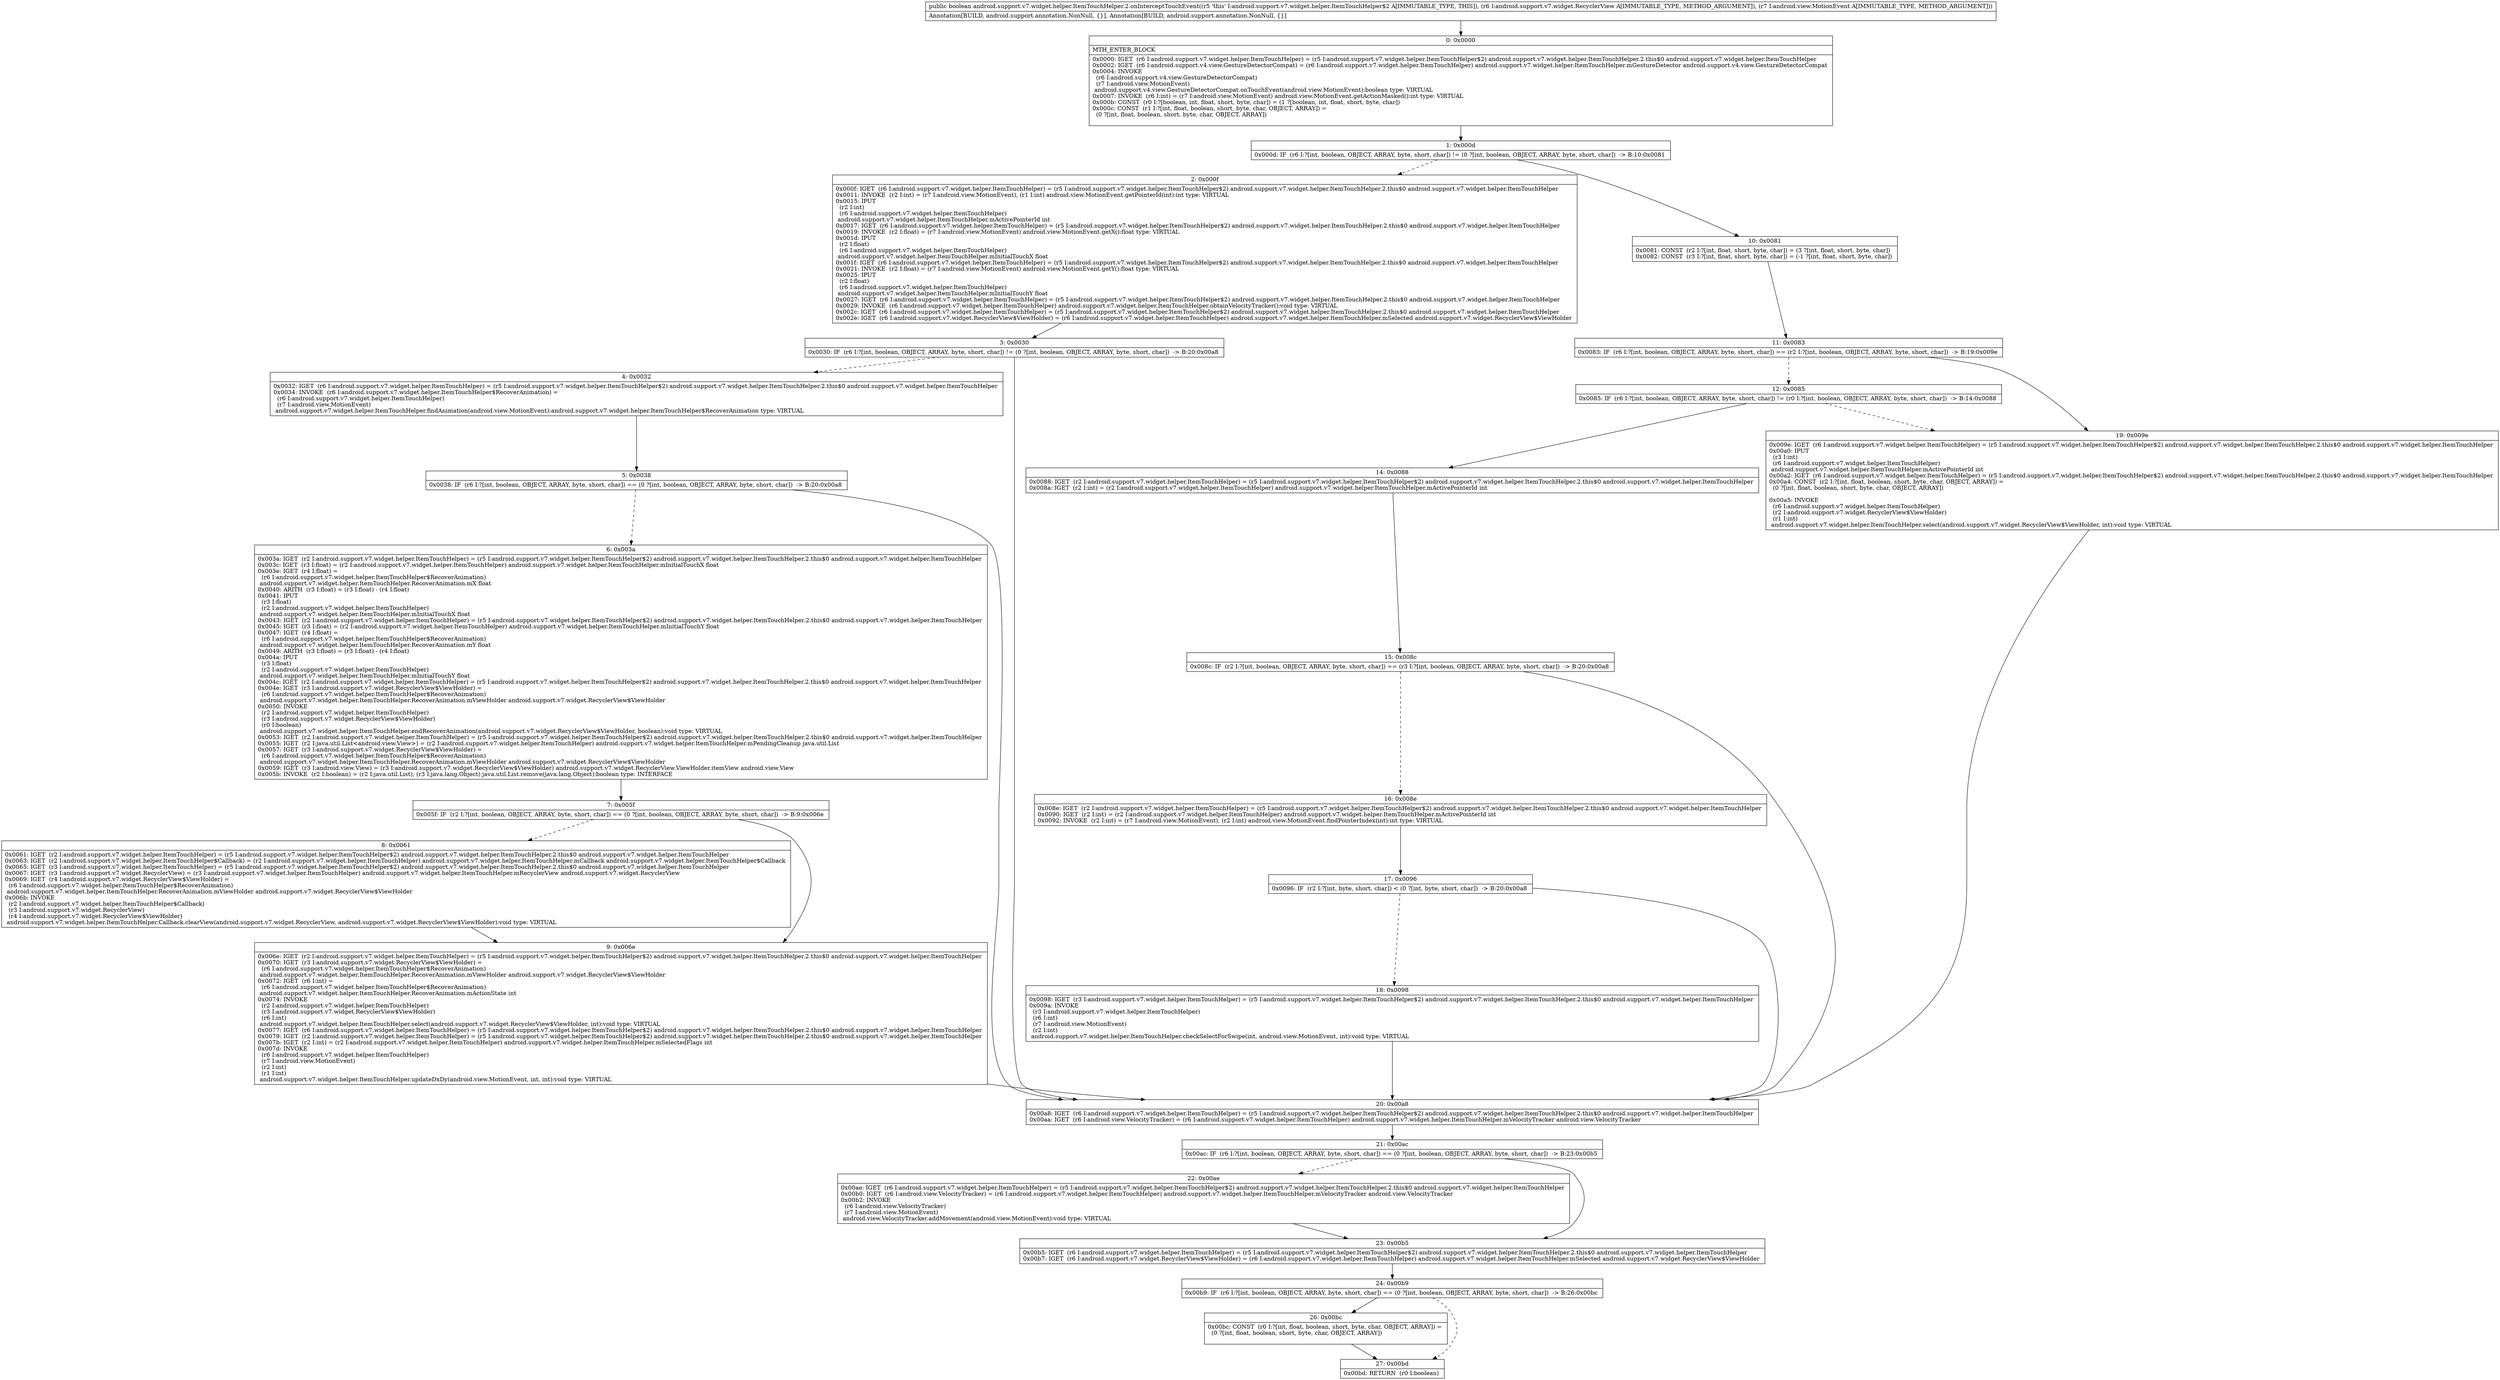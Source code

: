 digraph "CFG forandroid.support.v7.widget.helper.ItemTouchHelper.2.onInterceptTouchEvent(Landroid\/support\/v7\/widget\/RecyclerView;Landroid\/view\/MotionEvent;)Z" {
Node_0 [shape=record,label="{0\:\ 0x0000|MTH_ENTER_BLOCK\l|0x0000: IGET  (r6 I:android.support.v7.widget.helper.ItemTouchHelper) = (r5 I:android.support.v7.widget.helper.ItemTouchHelper$2) android.support.v7.widget.helper.ItemTouchHelper.2.this$0 android.support.v7.widget.helper.ItemTouchHelper \l0x0002: IGET  (r6 I:android.support.v4.view.GestureDetectorCompat) = (r6 I:android.support.v7.widget.helper.ItemTouchHelper) android.support.v7.widget.helper.ItemTouchHelper.mGestureDetector android.support.v4.view.GestureDetectorCompat \l0x0004: INVOKE  \l  (r6 I:android.support.v4.view.GestureDetectorCompat)\l  (r7 I:android.view.MotionEvent)\l android.support.v4.view.GestureDetectorCompat.onTouchEvent(android.view.MotionEvent):boolean type: VIRTUAL \l0x0007: INVOKE  (r6 I:int) = (r7 I:android.view.MotionEvent) android.view.MotionEvent.getActionMasked():int type: VIRTUAL \l0x000b: CONST  (r0 I:?[boolean, int, float, short, byte, char]) = (1 ?[boolean, int, float, short, byte, char]) \l0x000c: CONST  (r1 I:?[int, float, boolean, short, byte, char, OBJECT, ARRAY]) = \l  (0 ?[int, float, boolean, short, byte, char, OBJECT, ARRAY])\l \l}"];
Node_1 [shape=record,label="{1\:\ 0x000d|0x000d: IF  (r6 I:?[int, boolean, OBJECT, ARRAY, byte, short, char]) != (0 ?[int, boolean, OBJECT, ARRAY, byte, short, char])  \-\> B:10:0x0081 \l}"];
Node_2 [shape=record,label="{2\:\ 0x000f|0x000f: IGET  (r6 I:android.support.v7.widget.helper.ItemTouchHelper) = (r5 I:android.support.v7.widget.helper.ItemTouchHelper$2) android.support.v7.widget.helper.ItemTouchHelper.2.this$0 android.support.v7.widget.helper.ItemTouchHelper \l0x0011: INVOKE  (r2 I:int) = (r7 I:android.view.MotionEvent), (r1 I:int) android.view.MotionEvent.getPointerId(int):int type: VIRTUAL \l0x0015: IPUT  \l  (r2 I:int)\l  (r6 I:android.support.v7.widget.helper.ItemTouchHelper)\l android.support.v7.widget.helper.ItemTouchHelper.mActivePointerId int \l0x0017: IGET  (r6 I:android.support.v7.widget.helper.ItemTouchHelper) = (r5 I:android.support.v7.widget.helper.ItemTouchHelper$2) android.support.v7.widget.helper.ItemTouchHelper.2.this$0 android.support.v7.widget.helper.ItemTouchHelper \l0x0019: INVOKE  (r2 I:float) = (r7 I:android.view.MotionEvent) android.view.MotionEvent.getX():float type: VIRTUAL \l0x001d: IPUT  \l  (r2 I:float)\l  (r6 I:android.support.v7.widget.helper.ItemTouchHelper)\l android.support.v7.widget.helper.ItemTouchHelper.mInitialTouchX float \l0x001f: IGET  (r6 I:android.support.v7.widget.helper.ItemTouchHelper) = (r5 I:android.support.v7.widget.helper.ItemTouchHelper$2) android.support.v7.widget.helper.ItemTouchHelper.2.this$0 android.support.v7.widget.helper.ItemTouchHelper \l0x0021: INVOKE  (r2 I:float) = (r7 I:android.view.MotionEvent) android.view.MotionEvent.getY():float type: VIRTUAL \l0x0025: IPUT  \l  (r2 I:float)\l  (r6 I:android.support.v7.widget.helper.ItemTouchHelper)\l android.support.v7.widget.helper.ItemTouchHelper.mInitialTouchY float \l0x0027: IGET  (r6 I:android.support.v7.widget.helper.ItemTouchHelper) = (r5 I:android.support.v7.widget.helper.ItemTouchHelper$2) android.support.v7.widget.helper.ItemTouchHelper.2.this$0 android.support.v7.widget.helper.ItemTouchHelper \l0x0029: INVOKE  (r6 I:android.support.v7.widget.helper.ItemTouchHelper) android.support.v7.widget.helper.ItemTouchHelper.obtainVelocityTracker():void type: VIRTUAL \l0x002c: IGET  (r6 I:android.support.v7.widget.helper.ItemTouchHelper) = (r5 I:android.support.v7.widget.helper.ItemTouchHelper$2) android.support.v7.widget.helper.ItemTouchHelper.2.this$0 android.support.v7.widget.helper.ItemTouchHelper \l0x002e: IGET  (r6 I:android.support.v7.widget.RecyclerView$ViewHolder) = (r6 I:android.support.v7.widget.helper.ItemTouchHelper) android.support.v7.widget.helper.ItemTouchHelper.mSelected android.support.v7.widget.RecyclerView$ViewHolder \l}"];
Node_3 [shape=record,label="{3\:\ 0x0030|0x0030: IF  (r6 I:?[int, boolean, OBJECT, ARRAY, byte, short, char]) != (0 ?[int, boolean, OBJECT, ARRAY, byte, short, char])  \-\> B:20:0x00a8 \l}"];
Node_4 [shape=record,label="{4\:\ 0x0032|0x0032: IGET  (r6 I:android.support.v7.widget.helper.ItemTouchHelper) = (r5 I:android.support.v7.widget.helper.ItemTouchHelper$2) android.support.v7.widget.helper.ItemTouchHelper.2.this$0 android.support.v7.widget.helper.ItemTouchHelper \l0x0034: INVOKE  (r6 I:android.support.v7.widget.helper.ItemTouchHelper$RecoverAnimation) = \l  (r6 I:android.support.v7.widget.helper.ItemTouchHelper)\l  (r7 I:android.view.MotionEvent)\l android.support.v7.widget.helper.ItemTouchHelper.findAnimation(android.view.MotionEvent):android.support.v7.widget.helper.ItemTouchHelper$RecoverAnimation type: VIRTUAL \l}"];
Node_5 [shape=record,label="{5\:\ 0x0038|0x0038: IF  (r6 I:?[int, boolean, OBJECT, ARRAY, byte, short, char]) == (0 ?[int, boolean, OBJECT, ARRAY, byte, short, char])  \-\> B:20:0x00a8 \l}"];
Node_6 [shape=record,label="{6\:\ 0x003a|0x003a: IGET  (r2 I:android.support.v7.widget.helper.ItemTouchHelper) = (r5 I:android.support.v7.widget.helper.ItemTouchHelper$2) android.support.v7.widget.helper.ItemTouchHelper.2.this$0 android.support.v7.widget.helper.ItemTouchHelper \l0x003c: IGET  (r3 I:float) = (r2 I:android.support.v7.widget.helper.ItemTouchHelper) android.support.v7.widget.helper.ItemTouchHelper.mInitialTouchX float \l0x003e: IGET  (r4 I:float) = \l  (r6 I:android.support.v7.widget.helper.ItemTouchHelper$RecoverAnimation)\l android.support.v7.widget.helper.ItemTouchHelper.RecoverAnimation.mX float \l0x0040: ARITH  (r3 I:float) = (r3 I:float) \- (r4 I:float) \l0x0041: IPUT  \l  (r3 I:float)\l  (r2 I:android.support.v7.widget.helper.ItemTouchHelper)\l android.support.v7.widget.helper.ItemTouchHelper.mInitialTouchX float \l0x0043: IGET  (r2 I:android.support.v7.widget.helper.ItemTouchHelper) = (r5 I:android.support.v7.widget.helper.ItemTouchHelper$2) android.support.v7.widget.helper.ItemTouchHelper.2.this$0 android.support.v7.widget.helper.ItemTouchHelper \l0x0045: IGET  (r3 I:float) = (r2 I:android.support.v7.widget.helper.ItemTouchHelper) android.support.v7.widget.helper.ItemTouchHelper.mInitialTouchY float \l0x0047: IGET  (r4 I:float) = \l  (r6 I:android.support.v7.widget.helper.ItemTouchHelper$RecoverAnimation)\l android.support.v7.widget.helper.ItemTouchHelper.RecoverAnimation.mY float \l0x0049: ARITH  (r3 I:float) = (r3 I:float) \- (r4 I:float) \l0x004a: IPUT  \l  (r3 I:float)\l  (r2 I:android.support.v7.widget.helper.ItemTouchHelper)\l android.support.v7.widget.helper.ItemTouchHelper.mInitialTouchY float \l0x004c: IGET  (r2 I:android.support.v7.widget.helper.ItemTouchHelper) = (r5 I:android.support.v7.widget.helper.ItemTouchHelper$2) android.support.v7.widget.helper.ItemTouchHelper.2.this$0 android.support.v7.widget.helper.ItemTouchHelper \l0x004e: IGET  (r3 I:android.support.v7.widget.RecyclerView$ViewHolder) = \l  (r6 I:android.support.v7.widget.helper.ItemTouchHelper$RecoverAnimation)\l android.support.v7.widget.helper.ItemTouchHelper.RecoverAnimation.mViewHolder android.support.v7.widget.RecyclerView$ViewHolder \l0x0050: INVOKE  \l  (r2 I:android.support.v7.widget.helper.ItemTouchHelper)\l  (r3 I:android.support.v7.widget.RecyclerView$ViewHolder)\l  (r0 I:boolean)\l android.support.v7.widget.helper.ItemTouchHelper.endRecoverAnimation(android.support.v7.widget.RecyclerView$ViewHolder, boolean):void type: VIRTUAL \l0x0053: IGET  (r2 I:android.support.v7.widget.helper.ItemTouchHelper) = (r5 I:android.support.v7.widget.helper.ItemTouchHelper$2) android.support.v7.widget.helper.ItemTouchHelper.2.this$0 android.support.v7.widget.helper.ItemTouchHelper \l0x0055: IGET  (r2 I:java.util.List\<android.view.View\>) = (r2 I:android.support.v7.widget.helper.ItemTouchHelper) android.support.v7.widget.helper.ItemTouchHelper.mPendingCleanup java.util.List \l0x0057: IGET  (r3 I:android.support.v7.widget.RecyclerView$ViewHolder) = \l  (r6 I:android.support.v7.widget.helper.ItemTouchHelper$RecoverAnimation)\l android.support.v7.widget.helper.ItemTouchHelper.RecoverAnimation.mViewHolder android.support.v7.widget.RecyclerView$ViewHolder \l0x0059: IGET  (r3 I:android.view.View) = (r3 I:android.support.v7.widget.RecyclerView$ViewHolder) android.support.v7.widget.RecyclerView.ViewHolder.itemView android.view.View \l0x005b: INVOKE  (r2 I:boolean) = (r2 I:java.util.List), (r3 I:java.lang.Object) java.util.List.remove(java.lang.Object):boolean type: INTERFACE \l}"];
Node_7 [shape=record,label="{7\:\ 0x005f|0x005f: IF  (r2 I:?[int, boolean, OBJECT, ARRAY, byte, short, char]) == (0 ?[int, boolean, OBJECT, ARRAY, byte, short, char])  \-\> B:9:0x006e \l}"];
Node_8 [shape=record,label="{8\:\ 0x0061|0x0061: IGET  (r2 I:android.support.v7.widget.helper.ItemTouchHelper) = (r5 I:android.support.v7.widget.helper.ItemTouchHelper$2) android.support.v7.widget.helper.ItemTouchHelper.2.this$0 android.support.v7.widget.helper.ItemTouchHelper \l0x0063: IGET  (r2 I:android.support.v7.widget.helper.ItemTouchHelper$Callback) = (r2 I:android.support.v7.widget.helper.ItemTouchHelper) android.support.v7.widget.helper.ItemTouchHelper.mCallback android.support.v7.widget.helper.ItemTouchHelper$Callback \l0x0065: IGET  (r3 I:android.support.v7.widget.helper.ItemTouchHelper) = (r5 I:android.support.v7.widget.helper.ItemTouchHelper$2) android.support.v7.widget.helper.ItemTouchHelper.2.this$0 android.support.v7.widget.helper.ItemTouchHelper \l0x0067: IGET  (r3 I:android.support.v7.widget.RecyclerView) = (r3 I:android.support.v7.widget.helper.ItemTouchHelper) android.support.v7.widget.helper.ItemTouchHelper.mRecyclerView android.support.v7.widget.RecyclerView \l0x0069: IGET  (r4 I:android.support.v7.widget.RecyclerView$ViewHolder) = \l  (r6 I:android.support.v7.widget.helper.ItemTouchHelper$RecoverAnimation)\l android.support.v7.widget.helper.ItemTouchHelper.RecoverAnimation.mViewHolder android.support.v7.widget.RecyclerView$ViewHolder \l0x006b: INVOKE  \l  (r2 I:android.support.v7.widget.helper.ItemTouchHelper$Callback)\l  (r3 I:android.support.v7.widget.RecyclerView)\l  (r4 I:android.support.v7.widget.RecyclerView$ViewHolder)\l android.support.v7.widget.helper.ItemTouchHelper.Callback.clearView(android.support.v7.widget.RecyclerView, android.support.v7.widget.RecyclerView$ViewHolder):void type: VIRTUAL \l}"];
Node_9 [shape=record,label="{9\:\ 0x006e|0x006e: IGET  (r2 I:android.support.v7.widget.helper.ItemTouchHelper) = (r5 I:android.support.v7.widget.helper.ItemTouchHelper$2) android.support.v7.widget.helper.ItemTouchHelper.2.this$0 android.support.v7.widget.helper.ItemTouchHelper \l0x0070: IGET  (r3 I:android.support.v7.widget.RecyclerView$ViewHolder) = \l  (r6 I:android.support.v7.widget.helper.ItemTouchHelper$RecoverAnimation)\l android.support.v7.widget.helper.ItemTouchHelper.RecoverAnimation.mViewHolder android.support.v7.widget.RecyclerView$ViewHolder \l0x0072: IGET  (r6 I:int) = \l  (r6 I:android.support.v7.widget.helper.ItemTouchHelper$RecoverAnimation)\l android.support.v7.widget.helper.ItemTouchHelper.RecoverAnimation.mActionState int \l0x0074: INVOKE  \l  (r2 I:android.support.v7.widget.helper.ItemTouchHelper)\l  (r3 I:android.support.v7.widget.RecyclerView$ViewHolder)\l  (r6 I:int)\l android.support.v7.widget.helper.ItemTouchHelper.select(android.support.v7.widget.RecyclerView$ViewHolder, int):void type: VIRTUAL \l0x0077: IGET  (r6 I:android.support.v7.widget.helper.ItemTouchHelper) = (r5 I:android.support.v7.widget.helper.ItemTouchHelper$2) android.support.v7.widget.helper.ItemTouchHelper.2.this$0 android.support.v7.widget.helper.ItemTouchHelper \l0x0079: IGET  (r2 I:android.support.v7.widget.helper.ItemTouchHelper) = (r5 I:android.support.v7.widget.helper.ItemTouchHelper$2) android.support.v7.widget.helper.ItemTouchHelper.2.this$0 android.support.v7.widget.helper.ItemTouchHelper \l0x007b: IGET  (r2 I:int) = (r2 I:android.support.v7.widget.helper.ItemTouchHelper) android.support.v7.widget.helper.ItemTouchHelper.mSelectedFlags int \l0x007d: INVOKE  \l  (r6 I:android.support.v7.widget.helper.ItemTouchHelper)\l  (r7 I:android.view.MotionEvent)\l  (r2 I:int)\l  (r1 I:int)\l android.support.v7.widget.helper.ItemTouchHelper.updateDxDy(android.view.MotionEvent, int, int):void type: VIRTUAL \l}"];
Node_10 [shape=record,label="{10\:\ 0x0081|0x0081: CONST  (r2 I:?[int, float, short, byte, char]) = (3 ?[int, float, short, byte, char]) \l0x0082: CONST  (r3 I:?[int, float, short, byte, char]) = (\-1 ?[int, float, short, byte, char]) \l}"];
Node_11 [shape=record,label="{11\:\ 0x0083|0x0083: IF  (r6 I:?[int, boolean, OBJECT, ARRAY, byte, short, char]) == (r2 I:?[int, boolean, OBJECT, ARRAY, byte, short, char])  \-\> B:19:0x009e \l}"];
Node_12 [shape=record,label="{12\:\ 0x0085|0x0085: IF  (r6 I:?[int, boolean, OBJECT, ARRAY, byte, short, char]) != (r0 I:?[int, boolean, OBJECT, ARRAY, byte, short, char])  \-\> B:14:0x0088 \l}"];
Node_14 [shape=record,label="{14\:\ 0x0088|0x0088: IGET  (r2 I:android.support.v7.widget.helper.ItemTouchHelper) = (r5 I:android.support.v7.widget.helper.ItemTouchHelper$2) android.support.v7.widget.helper.ItemTouchHelper.2.this$0 android.support.v7.widget.helper.ItemTouchHelper \l0x008a: IGET  (r2 I:int) = (r2 I:android.support.v7.widget.helper.ItemTouchHelper) android.support.v7.widget.helper.ItemTouchHelper.mActivePointerId int \l}"];
Node_15 [shape=record,label="{15\:\ 0x008c|0x008c: IF  (r2 I:?[int, boolean, OBJECT, ARRAY, byte, short, char]) == (r3 I:?[int, boolean, OBJECT, ARRAY, byte, short, char])  \-\> B:20:0x00a8 \l}"];
Node_16 [shape=record,label="{16\:\ 0x008e|0x008e: IGET  (r2 I:android.support.v7.widget.helper.ItemTouchHelper) = (r5 I:android.support.v7.widget.helper.ItemTouchHelper$2) android.support.v7.widget.helper.ItemTouchHelper.2.this$0 android.support.v7.widget.helper.ItemTouchHelper \l0x0090: IGET  (r2 I:int) = (r2 I:android.support.v7.widget.helper.ItemTouchHelper) android.support.v7.widget.helper.ItemTouchHelper.mActivePointerId int \l0x0092: INVOKE  (r2 I:int) = (r7 I:android.view.MotionEvent), (r2 I:int) android.view.MotionEvent.findPointerIndex(int):int type: VIRTUAL \l}"];
Node_17 [shape=record,label="{17\:\ 0x0096|0x0096: IF  (r2 I:?[int, byte, short, char]) \< (0 ?[int, byte, short, char])  \-\> B:20:0x00a8 \l}"];
Node_18 [shape=record,label="{18\:\ 0x0098|0x0098: IGET  (r3 I:android.support.v7.widget.helper.ItemTouchHelper) = (r5 I:android.support.v7.widget.helper.ItemTouchHelper$2) android.support.v7.widget.helper.ItemTouchHelper.2.this$0 android.support.v7.widget.helper.ItemTouchHelper \l0x009a: INVOKE  \l  (r3 I:android.support.v7.widget.helper.ItemTouchHelper)\l  (r6 I:int)\l  (r7 I:android.view.MotionEvent)\l  (r2 I:int)\l android.support.v7.widget.helper.ItemTouchHelper.checkSelectForSwipe(int, android.view.MotionEvent, int):void type: VIRTUAL \l}"];
Node_19 [shape=record,label="{19\:\ 0x009e|0x009e: IGET  (r6 I:android.support.v7.widget.helper.ItemTouchHelper) = (r5 I:android.support.v7.widget.helper.ItemTouchHelper$2) android.support.v7.widget.helper.ItemTouchHelper.2.this$0 android.support.v7.widget.helper.ItemTouchHelper \l0x00a0: IPUT  \l  (r3 I:int)\l  (r6 I:android.support.v7.widget.helper.ItemTouchHelper)\l android.support.v7.widget.helper.ItemTouchHelper.mActivePointerId int \l0x00a2: IGET  (r6 I:android.support.v7.widget.helper.ItemTouchHelper) = (r5 I:android.support.v7.widget.helper.ItemTouchHelper$2) android.support.v7.widget.helper.ItemTouchHelper.2.this$0 android.support.v7.widget.helper.ItemTouchHelper \l0x00a4: CONST  (r2 I:?[int, float, boolean, short, byte, char, OBJECT, ARRAY]) = \l  (0 ?[int, float, boolean, short, byte, char, OBJECT, ARRAY])\l \l0x00a5: INVOKE  \l  (r6 I:android.support.v7.widget.helper.ItemTouchHelper)\l  (r2 I:android.support.v7.widget.RecyclerView$ViewHolder)\l  (r1 I:int)\l android.support.v7.widget.helper.ItemTouchHelper.select(android.support.v7.widget.RecyclerView$ViewHolder, int):void type: VIRTUAL \l}"];
Node_20 [shape=record,label="{20\:\ 0x00a8|0x00a8: IGET  (r6 I:android.support.v7.widget.helper.ItemTouchHelper) = (r5 I:android.support.v7.widget.helper.ItemTouchHelper$2) android.support.v7.widget.helper.ItemTouchHelper.2.this$0 android.support.v7.widget.helper.ItemTouchHelper \l0x00aa: IGET  (r6 I:android.view.VelocityTracker) = (r6 I:android.support.v7.widget.helper.ItemTouchHelper) android.support.v7.widget.helper.ItemTouchHelper.mVelocityTracker android.view.VelocityTracker \l}"];
Node_21 [shape=record,label="{21\:\ 0x00ac|0x00ac: IF  (r6 I:?[int, boolean, OBJECT, ARRAY, byte, short, char]) == (0 ?[int, boolean, OBJECT, ARRAY, byte, short, char])  \-\> B:23:0x00b5 \l}"];
Node_22 [shape=record,label="{22\:\ 0x00ae|0x00ae: IGET  (r6 I:android.support.v7.widget.helper.ItemTouchHelper) = (r5 I:android.support.v7.widget.helper.ItemTouchHelper$2) android.support.v7.widget.helper.ItemTouchHelper.2.this$0 android.support.v7.widget.helper.ItemTouchHelper \l0x00b0: IGET  (r6 I:android.view.VelocityTracker) = (r6 I:android.support.v7.widget.helper.ItemTouchHelper) android.support.v7.widget.helper.ItemTouchHelper.mVelocityTracker android.view.VelocityTracker \l0x00b2: INVOKE  \l  (r6 I:android.view.VelocityTracker)\l  (r7 I:android.view.MotionEvent)\l android.view.VelocityTracker.addMovement(android.view.MotionEvent):void type: VIRTUAL \l}"];
Node_23 [shape=record,label="{23\:\ 0x00b5|0x00b5: IGET  (r6 I:android.support.v7.widget.helper.ItemTouchHelper) = (r5 I:android.support.v7.widget.helper.ItemTouchHelper$2) android.support.v7.widget.helper.ItemTouchHelper.2.this$0 android.support.v7.widget.helper.ItemTouchHelper \l0x00b7: IGET  (r6 I:android.support.v7.widget.RecyclerView$ViewHolder) = (r6 I:android.support.v7.widget.helper.ItemTouchHelper) android.support.v7.widget.helper.ItemTouchHelper.mSelected android.support.v7.widget.RecyclerView$ViewHolder \l}"];
Node_24 [shape=record,label="{24\:\ 0x00b9|0x00b9: IF  (r6 I:?[int, boolean, OBJECT, ARRAY, byte, short, char]) == (0 ?[int, boolean, OBJECT, ARRAY, byte, short, char])  \-\> B:26:0x00bc \l}"];
Node_26 [shape=record,label="{26\:\ 0x00bc|0x00bc: CONST  (r0 I:?[int, float, boolean, short, byte, char, OBJECT, ARRAY]) = \l  (0 ?[int, float, boolean, short, byte, char, OBJECT, ARRAY])\l \l}"];
Node_27 [shape=record,label="{27\:\ 0x00bd|0x00bd: RETURN  (r0 I:boolean) \l}"];
MethodNode[shape=record,label="{public boolean android.support.v7.widget.helper.ItemTouchHelper.2.onInterceptTouchEvent((r5 'this' I:android.support.v7.widget.helper.ItemTouchHelper$2 A[IMMUTABLE_TYPE, THIS]), (r6 I:android.support.v7.widget.RecyclerView A[IMMUTABLE_TYPE, METHOD_ARGUMENT]), (r7 I:android.view.MotionEvent A[IMMUTABLE_TYPE, METHOD_ARGUMENT]))  | Annotation[BUILD, android.support.annotation.NonNull, \{\}], Annotation[BUILD, android.support.annotation.NonNull, \{\}]\l}"];
MethodNode -> Node_0;
Node_0 -> Node_1;
Node_1 -> Node_2[style=dashed];
Node_1 -> Node_10;
Node_2 -> Node_3;
Node_3 -> Node_4[style=dashed];
Node_3 -> Node_20;
Node_4 -> Node_5;
Node_5 -> Node_6[style=dashed];
Node_5 -> Node_20;
Node_6 -> Node_7;
Node_7 -> Node_8[style=dashed];
Node_7 -> Node_9;
Node_8 -> Node_9;
Node_9 -> Node_20;
Node_10 -> Node_11;
Node_11 -> Node_12[style=dashed];
Node_11 -> Node_19;
Node_12 -> Node_14;
Node_12 -> Node_19[style=dashed];
Node_14 -> Node_15;
Node_15 -> Node_16[style=dashed];
Node_15 -> Node_20;
Node_16 -> Node_17;
Node_17 -> Node_18[style=dashed];
Node_17 -> Node_20;
Node_18 -> Node_20;
Node_19 -> Node_20;
Node_20 -> Node_21;
Node_21 -> Node_22[style=dashed];
Node_21 -> Node_23;
Node_22 -> Node_23;
Node_23 -> Node_24;
Node_24 -> Node_26;
Node_24 -> Node_27[style=dashed];
Node_26 -> Node_27;
}

